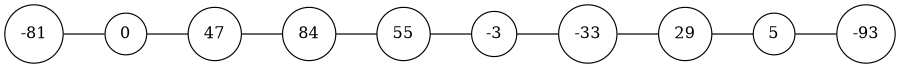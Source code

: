 graph unix {
	graph [ dpi = 300 ];
	node [shape=circle];
	size="6,6";
	rankdir="LR";

	"-81" -- "0"
	"0" -- "47"
	"47" -- "84"
	"84" -- "55"
	"55" -- "-3"
	"-3" -- "-33"
	"-33" -- "29"
	"29" -- "5"
	"5" -- "-93"
}
